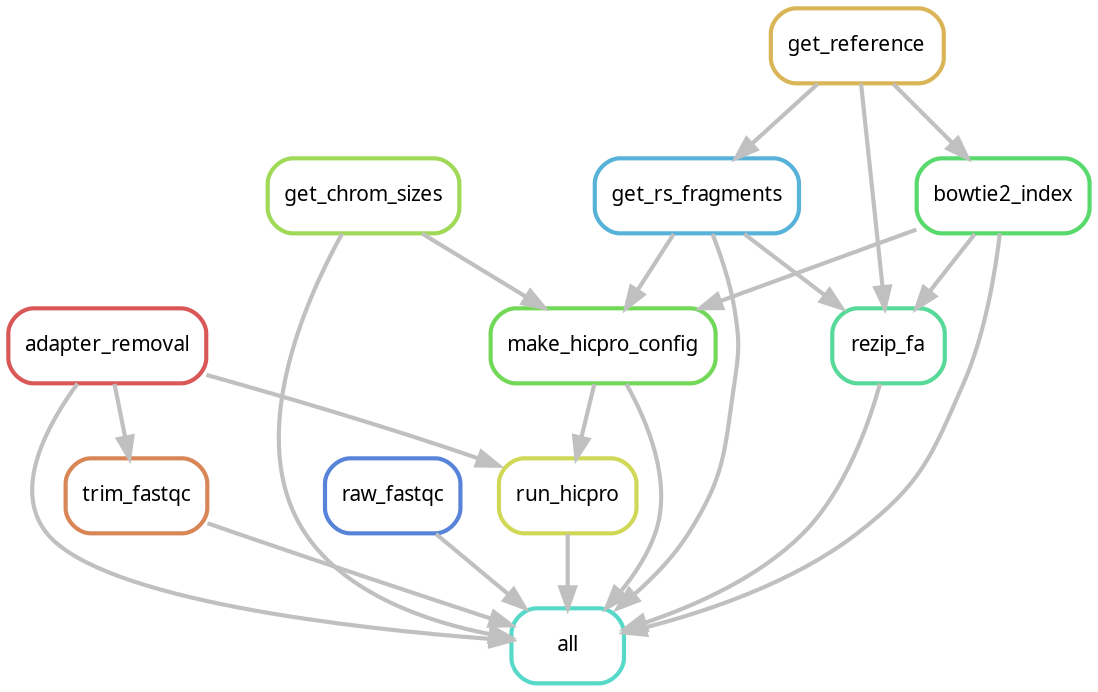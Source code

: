 digraph snakemake_dag {
    graph[bgcolor=white, margin=0];
    node[shape=box, style=rounded, fontname=sans,                 fontsize=10, penwidth=2];
    edge[penwidth=2, color=grey];
	0[label = "all", color = "0.48 0.6 0.85", style="rounded"];
	1[label = "run_hicpro", color = "0.18 0.6 0.85", style="rounded"];
	2[label = "trim_fastqc", color = "0.06 0.6 0.85", style="rounded"];
	3[label = "get_chrom_sizes", color = "0.24 0.6 0.85", style="rounded"];
	4[label = "raw_fastqc", color = "0.61 0.6 0.85", style="rounded"];
	5[label = "bowtie2_index", color = "0.36 0.6 0.85", style="rounded"];
	6[label = "adapter_removal", color = "0.00 0.6 0.85", style="rounded"];
	7[label = "get_rs_fragments", color = "0.55 0.6 0.85", style="rounded"];
	8[label = "rezip_fa", color = "0.42 0.6 0.85", style="rounded"];
	9[label = "make_hicpro_config", color = "0.30 0.6 0.85", style="rounded"];
	10[label = "get_reference", color = "0.12 0.6 0.85", style="rounded"];
	6 -> 0
	2 -> 0
	1 -> 0
	3 -> 0
	9 -> 0
	5 -> 0
	8 -> 0
	7 -> 0
	4 -> 0
	9 -> 1
	6 -> 1
	6 -> 2
	10 -> 5
	10 -> 7
	7 -> 8
	10 -> 8
	5 -> 8
	3 -> 9
	7 -> 9
	5 -> 9
}            
